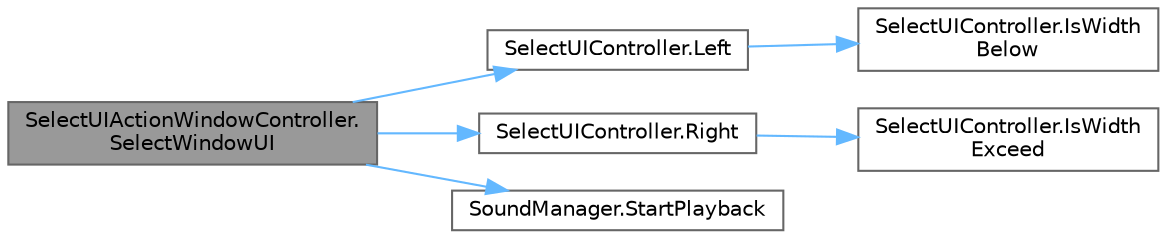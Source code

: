 digraph "SelectUIActionWindowController.SelectWindowUI"
{
 // LATEX_PDF_SIZE
  bgcolor="transparent";
  edge [fontname=Helvetica,fontsize=10,labelfontname=Helvetica,labelfontsize=10];
  node [fontname=Helvetica,fontsize=10,shape=box,height=0.2,width=0.4];
  rankdir="LR";
  Node1 [id="Node000001",label="SelectUIActionWindowController.\lSelectWindowUI",height=0.2,width=0.4,color="gray40", fillcolor="grey60", style="filled", fontcolor="black",tooltip=" "];
  Node1 -> Node2 [id="edge1_Node000001_Node000002",color="steelblue1",style="solid",tooltip=" "];
  Node2 [id="Node000002",label="SelectUIController.Left",height=0.2,width=0.4,color="grey40", fillcolor="white", style="filled",URL="$class_select_u_i_controller.html#a8daa0f381d30e9890e6f9158e6769a86",tooltip=" "];
  Node2 -> Node3 [id="edge2_Node000002_Node000003",color="steelblue1",style="solid",tooltip=" "];
  Node3 [id="Node000003",label="SelectUIController.IsWidth\lBelow",height=0.2,width=0.4,color="grey40", fillcolor="white", style="filled",URL="$class_select_u_i_controller.html#a343009c151598d9af61173cf8ddb1d6e",tooltip=" "];
  Node1 -> Node4 [id="edge3_Node000001_Node000004",color="steelblue1",style="solid",tooltip=" "];
  Node4 [id="Node000004",label="SelectUIController.Right",height=0.2,width=0.4,color="grey40", fillcolor="white", style="filled",URL="$class_select_u_i_controller.html#a6d520da967f90239281f442f12beb604",tooltip=" "];
  Node4 -> Node5 [id="edge4_Node000004_Node000005",color="steelblue1",style="solid",tooltip=" "];
  Node5 [id="Node000005",label="SelectUIController.IsWidth\lExceed",height=0.2,width=0.4,color="grey40", fillcolor="white", style="filled",URL="$class_select_u_i_controller.html#aa300e0d1d9d36517f6a34e54cf1089ec",tooltip=" "];
  Node1 -> Node6 [id="edge5_Node000001_Node000006",color="steelblue1",style="solid",tooltip=" "];
  Node6 [id="Node000006",label="SoundManager.StartPlayback",height=0.2,width=0.4,color="grey40", fillcolor="white", style="filled",URL="$class_sound_manager.html#a10bc60ca27342f6574923712ef9028c5",tooltip="2Dでのサウンド再生"];
}
